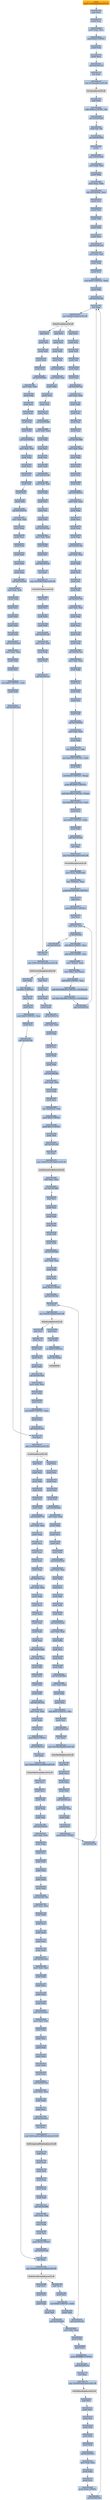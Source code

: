 digraph G {
node[shape=rectangle,style=filled,fillcolor=lightsteelblue,color=lightsteelblue]
bgcolor="transparent"
a0x01001610pushl_LocalSize_kernel32_dll[label="start\npushl LocalSize@kernel32.dll",color="lightgrey",fillcolor="orange"];
a0x01001616popl_eax[label="0x01001616\npopl %eax"];
a0x01001617pushl_eax[label="0x01001617\npushl %eax"];
a0x01001618movl_esp_ecx[label="0x01001618\nmovl %esp, %ecx"];
a0x0100161apushl_0x4UINT8[label="0x0100161a\npushl $0x4<UINT8>"];
a0x0100161cpushl_eax[label="0x0100161c\npushl %eax"];
a0x0100161dpushl_ecx[label="0x0100161d\npushl %ecx"];
a0x0100161ecall_0x01001cc3[label="0x0100161e\ncall 0x01001cc3"];
a0x01001cc3incl_eax[label="0x01001cc3\nincl %eax"];
a0x01001cc4jmp_lstrcpyn_kernel32_dll[label="0x01001cc4\njmp lstrcpyn@kernel32.dll"];
lstrcpyn_kernel32_dll[label="lstrcpyn@kernel32.dll",color="lightgrey",fillcolor="lightgrey"];
a0x01001623popl_eax[label="0x01001623\npopl %eax"];
a0x01001624subb_0x6aUINT8_al[label="0x01001624\nsubb $0x6a<UINT8>, %al"];
a0x01001626jne_0x01001b38[label="0x01001626\njne 0x01001b38"];
a0x0100162ctestb_al_al[label="0x0100162c\ntestb %al, %al"];
a0x0100162ejne_0x01001636[label="0x0100162e\njne 0x01001636"];
a0x01001630pusha_[label="0x01001630\npusha "];
a0x01001631jmp_0x01001b08[label="0x01001631\njmp 0x01001b08"];
a0x01001b08movl_edi_edi[label="0x01001b08\nmovl %edi, %edi"];
a0x01001b0apushl_ebp[label="0x01001b0a\npushl %ebp"];
a0x01001b0bmovl_esp_ebp[label="0x01001b0b\nmovl %esp, %ebp"];
a0x01001b0dleal_0x010030de_ecx[label="0x01001b0d\nleal 0x010030de, %ecx"];
a0x01001b13pushl_ecx[label="0x01001b13\npushl %ecx"];
a0x01001b14pushl_eax[label="0x01001b14\npushl %eax"];
a0x01001b15pushl_edi[label="0x01001b15\npushl %edi"];
a0x01001b16pushl_edx[label="0x01001b16\npushl %edx"];
a0x01001b17pushl_eax[label="0x01001b17\npushl %eax"];
a0x01001b18call_0x01001a18[label="0x01001b18\ncall 0x01001a18"];
a0x01001a18movl_edi_edi[label="0x01001a18\nmovl %edi, %edi"];
a0x01001a1apushl_ebp[label="0x01001a1a\npushl %ebp"];
a0x01001a1bpushl_ecx[label="0x01001a1b\npushl %ecx"];
a0x01001a1cmovl_0x0UINT32_ebx[label="0x01001a1c\nmovl $0x0<UINT32>, %ebx"];
a0x01001a21pushl_ebx[label="0x01001a21\npushl %ebx"];
a0x01001a22call_0x01001c92[label="0x01001a22\ncall 0x01001c92"];
a0x01001c92incl_eax[label="0x01001c92\nincl %eax"];
a0x01001c93jmp_GlobalFree_kernel32_dll[label="0x01001c93\njmp GlobalFree@kernel32.dll"];
GlobalFree_kernel32_dll[label="GlobalFree@kernel32.dll",color="lightgrey",fillcolor="lightgrey"];
a0x01001a27popl_ecx[label="0x01001a27\npopl %ecx"];
a0x01001a28pushl_ecx[label="0x01001a28\npushl %ecx"];
a0x01001a29pushl_edx[label="0x01001a29\npushl %edx"];
a0x01001a2apushl_ebx[label="0x01001a2a\npushl %ebx"];
a0x01001a2bcall_0x01001ac0[label="0x01001a2b\ncall 0x01001ac0"];
a0x01001ac0movl_edi_edi[label="0x01001ac0\nmovl %edi, %edi"];
a0x01001ac2pushl_ebp[label="0x01001ac2\npushl %ebp"];
a0x01001ac3pushl_ecx[label="0x01001ac3\npushl %ecx"];
a0x01001ac4pushl_edi[label="0x01001ac4\npushl %edi"];
a0x01001ac5pushl_eax[label="0x01001ac5\npushl %eax"];
a0x01001ac6call_0x010018f8[label="0x01001ac6\ncall 0x010018f8"];
a0x010018f8movl_edi_edi[label="0x010018f8\nmovl %edi, %edi"];
a0x010018fapushl_ebp[label="0x010018fa\npushl %ebp"];
a0x010018fbpushl_ecx[label="0x010018fb\npushl %ecx"];
a0x010018fcpushl_esi[label="0x010018fc\npushl %esi"];
a0x010018fdpushl_edx[label="0x010018fd\npushl %edx"];
a0x010018fecall_0x01001c08[label="0x010018fe\ncall 0x01001c08"];
a0x01001c08movl_edi_edi[label="0x01001c08\nmovl %edi, %edi"];
a0x01001c0apushl_ebp[label="0x01001c0a\npushl %ebp"];
a0x01001c0bpushl_ecx[label="0x01001c0b\npushl %ecx"];
a0x01001c0cpushl_esi[label="0x01001c0c\npushl %esi"];
a0x01001c0dpushl_ebx[label="0x01001c0d\npushl %ebx"];
a0x01001c0ecall_0x010016ac[label="0x01001c0e\ncall 0x010016ac"];
a0x010016acmovl_edi_edi[label="0x010016ac\nmovl %edi, %edi"];
a0x010016aepushl_ebp[label="0x010016ae\npushl %ebp"];
a0x010016afpushl_ecx[label="0x010016af\npushl %ecx"];
a0x010016b0call_0x01001ca0[label="0x010016b0\ncall 0x01001ca0"];
a0x01001ca0incl_eax[label="0x01001ca0\nincl %eax"];
a0x01001ca1jmp_GetOEMCP_kernel32_dll[label="0x01001ca1\njmp GetOEMCP@kernel32.dll"];
GetOEMCP_kernel32_dll[label="GetOEMCP@kernel32.dll",color="lightgrey",fillcolor="lightgrey"];
a0x010016b5popl_ecx[label="0x010016b5\npopl %ecx"];
a0x010016b6pushl_ecx[label="0x010016b6\npushl %ecx"];
a0x010016b7pushl_edx[label="0x010016b7\npushl %edx"];
a0x010016b8pushl_edi[label="0x010016b8\npushl %edi"];
a0x010016b9call_0x01001c28[label="0x010016b9\ncall 0x01001c28"];
a0x01001c28movl_edi_edi[label="0x01001c28\nmovl %edi, %edi"];
a0x01001c2apushl_ebp[label="0x01001c2a\npushl %ebp"];
a0x01001c2bpushl_ecx[label="0x01001c2b\npushl %ecx"];
a0x01001c2ccall_0x01001cca[label="0x01001c2c\ncall 0x01001cca"];
a0x01001ccaincl_eax[label="0x01001cca\nincl %eax"];
a0x01001ccbjmp_GetProcessHeap_kernel32_dll[label="0x01001ccb\njmp GetProcessHeap@kernel32.dll"];
GetProcessHeap_kernel32_dll[label="GetProcessHeap@kernel32.dll",color="lightgrey",fillcolor="lightgrey"];
a0x01001c31popl_ecx[label="0x01001c31\npopl %ecx"];
a0x01001c32pushl_ecx[label="0x01001c32\npushl %ecx"];
a0x01001c33pushl_ebx[label="0x01001c33\npushl %ebx"];
a0x01001c34pushl_edx[label="0x01001c34\npushl %edx"];
a0x01001c35call_0x01001a74[label="0x01001c35\ncall 0x01001a74"];
a0x01001a74movl_edi_edi[label="0x01001a74\nmovl %edi, %edi"];
a0x01001a76pushl_ebp[label="0x01001a76\npushl %ebp"];
a0x01001a77pushl_ecx[label="0x01001a77\npushl %ecx"];
a0x01001a78pushl_edx[label="0x01001a78\npushl %edx"];
a0x01001a79pushl_edx[label="0x01001a79\npushl %edx"];
a0x01001a7acall_0x01001b84[label="0x01001a7a\ncall 0x01001b84"];
a0x01001b84movl_edi_edi[label="0x01001b84\nmovl %edi, %edi"];
a0x01001b86pushl_ebp[label="0x01001b86\npushl %ebp"];
a0x01001b87pushl_ecx[label="0x01001b87\npushl %ecx"];
a0x01001b88leal__222ecx__edi[label="0x01001b88\nleal -222(%ecx), %edi"];
a0x01001b8epushl_0x0UINT8[label="0x01001b8e\npushl $0x0<UINT8>"];
a0x01001b90pushl_0x0UINT8[label="0x01001b90\npushl $0x0<UINT8>"];
a0x01001b92pushl_edi[label="0x01001b92\npushl %edi"];
a0x01001b93call_0x01001c6f[label="0x01001b93\ncall 0x01001c6f"];
a0x01001c6fincl_eax[label="0x01001c6f\nincl %eax"];
a0x01001c70jmp_LoadLibraryExA_kernel32_dll[label="0x01001c70\njmp LoadLibraryExA@kernel32.dll"];
LoadLibraryExA_kernel32_dll[label="LoadLibraryExA@kernel32.dll",color="lightgrey",fillcolor="lightgrey"];
a0x01001b98testl_eax_eax[label="0x01001b98\ntestl %eax, %eax"];
a0x01001b9ajne_0x01001b88[label="0x01001b9a\njne 0x01001b88"];
a0x01001b9cpopl_ecx[label="0x01001b9c\npopl %ecx"];
a0x01001b9dpushl_ecx[label="0x01001b9d\npushl %ecx"];
a0x01001b9epushl_edx[label="0x01001b9e\npushl %edx"];
a0x01001b9fpushl_eax[label="0x01001b9f\npushl %eax"];
a0x01001ba0pushl_edi[label="0x01001ba0\npushl %edi"];
a0x01001ba1pushl_ebx[label="0x01001ba1\npushl %ebx"];
a0x01001ba2call_0x010016f4[label="0x01001ba2\ncall 0x010016f4"];
a0x010016f4movl_edi_edi[label="0x010016f4\nmovl %edi, %edi"];
a0x010016f6pushl_ebp[label="0x010016f6\npushl %ebp"];
a0x010016f7pushl_ecx[label="0x010016f7\npushl %ecx"];
a0x010016f8pushl_0x0UINT8[label="0x010016f8\npushl $0x0<UINT8>"];
a0x010016facall_0x01001cb5[label="0x010016fa\ncall 0x01001cb5"];
a0x01001cb5incl_eax[label="0x01001cb5\nincl %eax"];
a0x01001cb6jmp_GlobalLock_kernel32_dll[label="0x01001cb6\njmp GlobalLock@kernel32.dll"];
GlobalLock_kernel32_dll[label="GlobalLock@kernel32.dll",color="lightgrey",fillcolor="lightgrey"];
a0x010016ffpopl_ecx[label="0x010016ff\npopl %ecx"];
a0x01001700pushl_ecx[label="0x01001700\npushl %ecx"];
a0x01001701pushl_ebx[label="0x01001701\npushl %ebx"];
a0x01001702pushl_esi[label="0x01001702\npushl %esi"];
a0x01001703pushl_ebx[label="0x01001703\npushl %ebx"];
a0x01001704call_0x01001828[label="0x01001704\ncall 0x01001828"];
a0x01001828movl_edi_edi[label="0x01001828\nmovl %edi, %edi"];
a0x0100182apushl_ebp[label="0x0100182a\npushl %ebp"];
a0x0100182bpushl_ecx[label="0x0100182b\npushl %ecx"];
a0x0100182cmovl_0x0UINT32_eax[label="0x0100182c\nmovl $0x0<UINT32>, %eax"];
a0x01001831pushl_eax[label="0x01001831\npushl %eax"];
a0x01001832call_0x01001ce6[label="0x01001832\ncall 0x01001ce6"];
a0x01001ce6incl_eax[label="0x01001ce6\nincl %eax"];
a0x01001ce7jmp_LocalSize_kernel32_dll[label="0x01001ce7\njmp LocalSize@kernel32.dll"];
LocalSize_kernel32_dll[label="LocalSize@kernel32.dll",color="lightgrey",fillcolor="lightgrey"];
a0x01001837popl_ecx[label="0x01001837\npopl %ecx"];
a0x01001838pushl_ecx[label="0x01001838\npushl %ecx"];
a0x01001839pushl_eax[label="0x01001839\npushl %eax"];
a0x0100183apushl_edx[label="0x0100183a\npushl %edx"];
a0x0100183bpushl_edi[label="0x0100183b\npushl %edi"];
a0x0100183ccall_0x010016d0[label="0x0100183c\ncall 0x010016d0"];
a0x010016d0movl_edi_edi[label="0x010016d0\nmovl %edi, %edi"];
a0x010016d2pushl_ebp[label="0x010016d2\npushl %ebp"];
a0x010016d3pushl_ecx[label="0x010016d3\npushl %ecx"];
a0x010016d4pushl_esi[label="0x010016d4\npushl %esi"];
a0x010016d5pushl_ebx[label="0x010016d5\npushl %ebx"];
a0x010016d6call_0x010019c4[label="0x010016d6\ncall 0x010019c4"];
a0x010019c4movl_edi_edi[label="0x010019c4\nmovl %edi, %edi"];
a0x010019c6pushl_ebp[label="0x010019c6\npushl %ebp"];
a0x010019c7pushl_ecx[label="0x010019c7\npushl %ecx"];
a0x010019c8pushl_edi[label="0x010019c8\npushl %edi"];
a0x010019c9pushl_edx[label="0x010019c9\npushl %edx"];
a0x010019capushl_ebx[label="0x010019ca\npushl %ebx"];
a0x010019cbcall_0x01001a44[label="0x010019cb\ncall 0x01001a44"];
a0x01001a44movl_edi_edi[label="0x01001a44\nmovl %edi, %edi"];
a0x01001a46pushl_ebp[label="0x01001a46\npushl %ebp"];
a0x01001a47pushl_ecx[label="0x01001a47\npushl %ecx"];
a0x01001a48pushl_eax[label="0x01001a48\npushl %eax"];
a0x01001a49pushl_ebx[label="0x01001a49\npushl %ebx"];
a0x01001a4acall_0x01001b60[label="0x01001a4a\ncall 0x01001b60"];
a0x01001b60movl_edi_edi[label="0x01001b60\nmovl %edi, %edi"];
a0x01001b62pushl_ebp[label="0x01001b62\npushl %ebp"];
a0x01001b63pushl_ecx[label="0x01001b63\npushl %ecx"];
a0x01001b64movl_0x0UINT32_esi[label="0x01001b64\nmovl $0x0<UINT32>, %esi"];
a0x01001b69pushl_esi[label="0x01001b69\npushl %esi"];
a0x01001b6acall_0x01001ced[label="0x01001b6a\ncall 0x01001ced"];
a0x01001cedincl_eax[label="0x01001ced\nincl %eax"];
a0x01001ceejmp_CloseHandle_kernel32_dll[label="0x01001cee\njmp CloseHandle@kernel32.dll"];
CloseHandle_kernel32_dll[label="CloseHandle@kernel32.dll",color="lightgrey",fillcolor="lightgrey"];
a0x01001b6fpopl_ecx[label="0x01001b6f\npopl %ecx"];
a0x01001b70pushl_ecx[label="0x01001b70\npushl %ecx"];
a0x01001b71pushl_ebx[label="0x01001b71\npushl %ebx"];
a0x01001b72pushl_edi[label="0x01001b72\npushl %edi"];
a0x01001b73call_0x01001ae0[label="0x01001b73\ncall 0x01001ae0"];
a0x01001ae0movl_edi_edi[label="0x01001ae0\nmovl %edi, %edi"];
a0x01001ae2pushl_ebp[label="0x01001ae2\npushl %ebp"];
a0x01001ae3pushl_ecx[label="0x01001ae3\npushl %ecx"];
a0x01001ae4pushl_0x0UINT8[label="0x01001ae4\npushl $0x0<UINT8>"];
a0x01001ae6call_0x01001c92[label="0x01001ae6\ncall 0x01001c92"];
a0x01001aebpopl_ecx[label="0x01001aeb\npopl %ecx"];
a0x01001aecpushl_ecx[label="0x01001aec\npushl %ecx"];
a0x01001aedpushl_edi[label="0x01001aed\npushl %edi"];
a0x01001aeepushl_eax[label="0x01001aee\npushl %eax"];
a0x01001aefpushl_eax[label="0x01001aef\npushl %eax"];
a0x01001af0call_0x0100199c[label="0x01001af0\ncall 0x0100199c"];
a0x0100199cmovl_edi_edi[label="0x0100199c\nmovl %edi, %edi"];
a0x0100199epushl_ebp[label="0x0100199e\npushl %ebp"];
a0x0100199fpushl_ecx[label="0x0100199f\npushl %ecx"];
a0x010019a0pushl_eax[label="0x010019a0\npushl %eax"];
a0x010019a1pushl_edi[label="0x010019a1\npushl %edi"];
a0x010019a2pushl_ebx[label="0x010019a2\npushl %ebx"];
a0x010019a3call_0x01001940[label="0x010019a3\ncall 0x01001940"];
a0x01001940movl_edi_edi[label="0x01001940\nmovl %edi, %edi"];
a0x01001942pushl_ebp[label="0x01001942\npushl %ebp"];
a0x01001943pushl_ecx[label="0x01001943\npushl %ecx"];
a0x01001944pushl_esi[label="0x01001944\npushl %esi"];
a0x01001945pushl_edi[label="0x01001945\npushl %edi"];
a0x01001946pushl_eax[label="0x01001946\npushl %eax"];
a0x01001947pushl_ebx[label="0x01001947\npushl %ebx"];
a0x01001948call_0x01001978[label="0x01001948\ncall 0x01001978"];
a0x01001978movl_edi_edi[label="0x01001978\nmovl %edi, %edi"];
a0x0100197apushl_ebp[label="0x0100197a\npushl %ebp"];
a0x0100197bpushl_ecx[label="0x0100197b\npushl %ecx"];
a0x0100197cpushl_edi[label="0x0100197c\npushl %edi"];
a0x0100197dpushl_edi[label="0x0100197d\npushl %edi"];
a0x0100197epushl_edi[label="0x0100197e\npushl %edi"];
a0x0100197fpushl_ebx[label="0x0100197f\npushl %ebx"];
a0x01001980call_0x01001850[label="0x01001980\ncall 0x01001850"];
a0x01001850movl_edi_edi[label="0x01001850\nmovl %edi, %edi"];
a0x01001852pushl_ebp[label="0x01001852\npushl %ebp"];
a0x01001853pushl_ecx[label="0x01001853\npushl %ecx"];
a0x01001854pushl_ebx[label="0x01001854\npushl %ebx"];
a0x01001855pushl_ebx[label="0x01001855\npushl %ebx"];
a0x01001856pushl_edi[label="0x01001856\npushl %edi"];
a0x01001857call_0x01001be0[label="0x01001857\ncall 0x01001be0"];
a0x01001be0movl_edi_edi[label="0x01001be0\nmovl %edi, %edi"];
a0x01001be2pushl_ebp[label="0x01001be2\npushl %ebp"];
a0x01001be3pushl_ecx[label="0x01001be3\npushl %ecx"];
a0x01001be4movl_0x0UINT32_edi[label="0x01001be4\nmovl $0x0<UINT32>, %edi"];
a0x01001be9pushl_edi[label="0x01001be9\npushl %edi"];
a0x01001beacall_0x01001ce6[label="0x01001bea\ncall 0x01001ce6"];
a0x01001befpopl_ecx[label="0x01001bef\npopl %ecx"];
a0x01001bf0pushl_ecx[label="0x01001bf0\npushl %ecx"];
a0x01001bf1pushl_ebx[label="0x01001bf1\npushl %ebx"];
a0x01001bf2pushl_edi[label="0x01001bf2\npushl %edi"];
a0x01001bf3pushl_esi[label="0x01001bf3\npushl %esi"];
a0x01001bf4pushl_eax[label="0x01001bf4\npushl %eax"];
a0x01001bf5call_0x01001770[label="0x01001bf5\ncall 0x01001770"];
a0x01001770movl_edi_edi[label="0x01001770\nmovl %edi, %edi"];
a0x01001772pushl_ebp[label="0x01001772\npushl %ebp"];
a0x01001773pushl_ecx[label="0x01001773\npushl %ecx"];
a0x01001774pushl_eax[label="0x01001774\npushl %eax"];
a0x01001775pushl_edx[label="0x01001775\npushl %edx"];
a0x01001776pushl_ebx[label="0x01001776\npushl %ebx"];
a0x01001777call_0x01001718[label="0x01001777\ncall 0x01001718"];
a0x01001718movl_edi_edi[label="0x01001718\nmovl %edi, %edi"];
a0x0100171apushl_ebp[label="0x0100171a\npushl %ebp"];
a0x0100171bpushl_ecx[label="0x0100171b\npushl %ecx"];
a0x0100171cpushl_ebx[label="0x0100171c\npushl %ebx"];
a0x0100171dpushl_eax[label="0x0100171d\npushl %eax"];
a0x0100171epushl_edx[label="0x0100171e\npushl %edx"];
a0x0100171fpushl_eax[label="0x0100171f\npushl %eax"];
a0x01001720call_0x01001808[label="0x01001720\ncall 0x01001808"];
a0x01001808movl_edi_edi[label="0x01001808\nmovl %edi, %edi"];
a0x0100180apushl_ebp[label="0x0100180a\npushl %ebp"];
a0x0100180bpushl_ecx[label="0x0100180b\npushl %ecx"];
a0x0100180cpushl_eax[label="0x0100180c\npushl %eax"];
a0x0100180dpushl_ebx[label="0x0100180d\npushl %ebx"];
a0x0100180ecall_0x010015c0[label="0x0100180e\ncall 0x010015c0"];
a0x010015c0movl_edi_edi[label="0x010015c0\nmovl %edi, %edi"];
a0x010015c2pushl_ebp[label="0x010015c2\npushl %ebp"];
a0x010015c3pushl_ecx[label="0x010015c3\npushl %ecx"];
a0x010015c4pushl_0x0UINT8[label="0x010015c4\npushl $0x0<UINT8>"];
a0x010015c6call_0x01001ca7[label="0x010015c6\ncall 0x01001ca7"];
a0x01001ca7incl_eax[label="0x01001ca7\nincl %eax"];
a0x01001ca8jmp_GlobalAddAtomA_kernel32_dll[label="0x01001ca8\njmp GlobalAddAtomA@kernel32.dll"];
GlobalAddAtomA_kernel32_dll[label="GlobalAddAtomA@kernel32.dll",color="lightgrey",fillcolor="lightgrey"];
a0x010015cbpopl_ecx[label="0x010015cb\npopl %ecx"];
a0x010015ccpushl_ecx[label="0x010015cc\npushl %ecx"];
a0x010015cdpushl_edx[label="0x010015cd\npushl %edx"];
a0x010015cepushl_ebx[label="0x010015ce\npushl %ebx"];
a0x010015cfpushl_edi[label="0x010015cf\npushl %edi"];
a0x010015d0call_0x01001b3c[label="0x010015d0\ncall 0x01001b3c"];
a0x01001b3cmovl_edi_edi[label="0x01001b3c\nmovl %edi, %edi"];
a0x01001b3epushl_ebp[label="0x01001b3e\npushl %ebp"];
a0x01001b3fpushl_ecx[label="0x01001b3f\npushl %ecx"];
a0x01001b40pushl_edx[label="0x01001b40\npushl %edx"];
a0x01001b41pushl_eax[label="0x01001b41\npushl %eax"];
a0x01001b42pushl_edx[label="0x01001b42\npushl %edx"];
a0x01001b43pushl_edi[label="0x01001b43\npushl %edi"];
a0x01001b44call_0x01001740[label="0x01001b44\ncall 0x01001740"];
a0x01001740movl_edi_edi[label="0x01001740\nmovl %edi, %edi"];
a0x01001742pushl_ebp[label="0x01001742\npushl %ebp"];
a0x01001743pushl_ecx[label="0x01001743\npushl %ecx"];
a0x01001744pushl_edx[label="0x01001744\npushl %edx"];
a0x01001745pushl_eax[label="0x01001745\npushl %eax"];
a0x01001746pushl_edx[label="0x01001746\npushl %edx"];
a0x01001747call_0x01001a94[label="0x01001747\ncall 0x01001a94"];
a0x01001a94movl_edi_edi[label="0x01001a94\nmovl %edi, %edi"];
a0x01001a96pushl_ebp[label="0x01001a96\npushl %ebp"];
a0x01001a97pushl_ecx[label="0x01001a97\npushl %ecx"];
a0x01001a98pushl_eax[label="0x01001a98\npushl %eax"];
a0x01001a99pushl_edx[label="0x01001a99\npushl %edx"];
a0x01001a9acall_0x010018c4[label="0x01001a9a\ncall 0x010018c4"];
a0x010018c4movl_edi_edi[label="0x010018c4\nmovl %edi, %edi"];
a0x010018c6pushl_ebp[label="0x010018c6\npushl %ebp"];
a0x010018c7pushl_ecx[label="0x010018c7\npushl %ecx"];
a0x010018c8pushl_edi[label="0x010018c8\npushl %edi"];
a0x010018c9pushl_edx[label="0x010018c9\npushl %edx"];
a0x010018capushl_ebx[label="0x010018ca\npushl %ebx"];
a0x010018cbpushl_eax[label="0x010018cb\npushl %eax"];
a0x010018cccall_0x010017b4[label="0x010018cc\ncall 0x010017b4"];
a0x010017b4movl_edi_edi[label="0x010017b4\nmovl %edi, %edi"];
a0x010017b6pushl_ebp[label="0x010017b6\npushl %ebp"];
a0x010017b7pushl_ecx[label="0x010017b7\npushl %ecx"];
a0x010017b8call_0x01001d1e[label="0x010017b8\ncall 0x01001d1e"];
a0x01001d1eincl_eax[label="0x01001d1e\nincl %eax"];
a0x01001d1fjmp_GetForegroundWindow_user32_dll[label="0x01001d1f\njmp GetForegroundWindow@user32.dll"];
GetForegroundWindow_user32_dll[label="GetForegroundWindow@user32.dll",color="lightgrey",fillcolor="lightgrey"];
a0x010017bdpopl_ecx[label="0x010017bd\npopl %ecx"];
a0x010017bepushl_ecx[label="0x010017be\npushl %ecx"];
a0x010017bfpushl_edx[label="0x010017bf\npushl %edx"];
a0x010017c0pushl_eax[label="0x010017c0\npushl %eax"];
a0x010017c1pushl_edx[label="0x010017c1\npushl %edx"];
a0x010017c2pushl_edi[label="0x010017c2\npushl %edi"];
a0x010017c3call_0x010019f0[label="0x010017c3\ncall 0x010019f0"];
a0x010019f0movl_edi_edi[label="0x010019f0\nmovl %edi, %edi"];
a0x010019f2pushl_ebp[label="0x010019f2\npushl %ebp"];
a0x010019f3pushl_ecx[label="0x010019f3\npushl %ecx"];
a0x010019f4pushl_0x0UINT8[label="0x010019f4\npushl $0x0<UINT8>"];
a0x010019f6call_0x01001c99[label="0x010019f6\ncall 0x01001c99"];
a0x01001c99incl_eax[label="0x01001c99\nincl %eax"];
a0x01001c9ajmp_GlobalFindAtomA_kernel32_dll[label="0x01001c9a\njmp GlobalFindAtomA@kernel32.dll"];
GlobalFindAtomA_kernel32_dll[label="GlobalFindAtomA@kernel32.dll",color="lightgrey",fillcolor="lightgrey"];
a0x010019fbpopl_ecx[label="0x010019fb\npopl %ecx"];
a0x010019fcpushl_ecx[label="0x010019fc\npushl %ecx"];
a0x010019fdpushl_ebx[label="0x010019fd\npushl %ebx"];
a0x010019fepushl_edi[label="0x010019fe\npushl %edi"];
a0x010019ffcall_0x01001bb8[label="0x010019ff\ncall 0x01001bb8"];
a0x01001bb8movl_edi_edi[label="0x01001bb8\nmovl %edi, %edi"];
a0x01001bbapushl_ebp[label="0x01001bba\npushl %ebp"];
a0x01001bbbpushl_ecx[label="0x01001bbb\npushl %ecx"];
a0x01001bbcpushl_0xfffffff5UINT8[label="0x01001bbc\npushl $0xfffffff5<UINT8>"];
a0x01001bbecall_0x01001c7d[label="0x01001bbe\ncall 0x01001c7d"];
a0x01001c7dincl_eax[label="0x01001c7d\nincl %eax"];
a0x01001c7ejmp_GetStdHandle_kernel32_dll[label="0x01001c7e\njmp GetStdHandle@kernel32.dll"];
GetStdHandle_kernel32_dll[label="GetStdHandle@kernel32.dll",color="lightgrey",fillcolor="lightgrey"];
a0x01001bc3popl_ecx[label="0x01001bc3\npopl %ecx"];
a0x01001bc4pushl_ecx[label="0x01001bc4\npushl %ecx"];
a0x01001bc5pushl_esi[label="0x01001bc5\npushl %esi"];
a0x01001bc6pushl_edi[label="0x01001bc6\npushl %edi"];
a0x01001bc7pushl_edx[label="0x01001bc7\npushl %edx"];
a0x01001bc8pushl_edx[label="0x01001bc8\npushl %edx"];
a0x01001bc9call_0x0100191c[label="0x01001bc9\ncall 0x0100191c"];
a0x0100191cmovl_edi_edi[label="0x0100191c\nmovl %edi, %edi"];
a0x0100191epushl_ebp[label="0x0100191e\npushl %ebp"];
a0x0100191fpushl_ecx[label="0x0100191f\npushl %ecx"];
a0x01001920pushl_0x0UINT8[label="0x01001920\npushl $0x0<UINT8>"];
a0x01001922call_0x01001c92[label="0x01001922\ncall 0x01001c92"];
a0x01001927popl_ecx[label="0x01001927\npopl %ecx"];
a0x01001928pushl_ecx[label="0x01001928\npushl %ecx"];
a0x01001929pushl_edi[label="0x01001929\npushl %edi"];
a0x0100192apushl_esi[label="0x0100192a\npushl %esi"];
a0x0100192bpushl_ebx[label="0x0100192b\npushl %ebx"];
a0x0100192cpushl_eax[label="0x0100192c\npushl %eax"];
a0x0100192dcall_0x010017e4[label="0x0100192d\ncall 0x010017e4"];
a0x010017e4movl_edi_edi[label="0x010017e4\nmovl %edi, %edi"];
a0x010017e6pushl_ebp[label="0x010017e6\npushl %ebp"];
a0x010017e7pushl_ecx[label="0x010017e7\npushl %ecx"];
a0x010017e8pushl_eax[label="0x010017e8\npushl %eax"];
a0x010017e9pushl_eax[label="0x010017e9\npushl %eax"];
a0x010017eacall_0x01001898[label="0x010017ea\ncall 0x01001898"];
a0x01001898movl_edi_edi[label="0x01001898\nmovl %edi, %edi"];
a0x0100189apushl_ebp[label="0x0100189a\npushl %ebp"];
a0x0100189bpushl_ecx[label="0x0100189b\npushl %ecx"];
a0x0100189cpushl_eax[label="0x0100189c\npushl %eax"];
a0x0100189dpushl_eax[label="0x0100189d\npushl %eax"];
a0x0100189ecall_0x01001874[label="0x0100189e\ncall 0x01001874"];
a0x01001874movl_edi_edi[label="0x01001874\nmovl %edi, %edi"];
a0x01001876pushl_ebp[label="0x01001876\npushl %ebp"];
a0x01001877pushl_ecx[label="0x01001877\npushl %ecx"];
a0x01001878pushl_eax[label="0x01001878\npushl %eax"];
a0x01001879pushl_eax[label="0x01001879\npushl %eax"];
a0x0100187acall_0x01001c48[label="0x0100187a\ncall 0x01001c48"];
a0x01001c48movl_edi_edi[label="0x01001c48\nmovl %edi, %edi"];
a0x01001c4apushl_ebp[label="0x01001c4a\npushl %ebp"];
a0x01001c4bpushl_ecx[label="0x01001c4b\npushl %ecx"];
a0x01001c4cpushl_esi[label="0x01001c4c\npushl %esi"];
a0x01001c4dpushl_ebx[label="0x01001c4d\npushl %ebx"];
a0x01001c4ecall_0x01001790[label="0x01001c4e\ncall 0x01001790"];
a0x01001790movl_edi_edi[label="0x01001790\nmovl %edi, %edi"];
a0x01001792pushl_ebp[label="0x01001792\npushl %ebp"];
a0x01001793pushl_ecx[label="0x01001793\npushl %ecx"];
a0x01001794pushl_edx[label="0x01001794\npushl %edx"];
a0x01001795pushl_edx[label="0x01001795\npushl %edx"];
a0x01001796call_0x010015e4[label="0x01001796\ncall 0x010015e4"];
a0x010015e4movl_edi_edi[label="0x010015e4\nmovl %edi, %edi"];
a0x010015e6pushl_ebp[label="0x010015e6\npushl %ebp"];
a0x010015e7pushl_ecx[label="0x010015e7\npushl %ecx"];
a0x010015e8pushl_ebx[label="0x010015e8\npushl %ebx"];
a0x010015e9pushl_esi[label="0x010015e9\npushl %esi"];
a0x010015eapushl_edi[label="0x010015ea\npushl %edi"];
a0x010015ebcall_0x01001638[label="0x010015eb\ncall 0x01001638"];
a0x01001638movl_edi_edi[label="0x01001638\nmovl %edi, %edi"];
a0x0100163apushl_ebp[label="0x0100163a\npushl %ebp"];
a0x0100163bleal_0x50ecx__edi[label="0x0100163b\nleal 0x50(%ecx), %edi"];
a0x0100163emovl_0x109UINT32_ebx[label="0x0100163e\nmovl $0x109<UINT32>, %ebx"];
a0x01001643pushl_ebx[label="0x01001643\npushl %ebx"];
a0x01001644subl_0xc9UINT32_esp_[label="0x01001644\nsubl $0xc9<UINT32>, (%esp)"];
a0x0100164bpushl_0x2000UINT32[label="0x0100164b\npushl $0x2000<UINT32>"];
a0x01001650subl_0x1000UINT32_esp_[label="0x01001650\nsubl $0x1000<UINT32>, (%esp)"];
a0x01001657movl_0x580UINT32_ecx[label="0x01001657\nmovl $0x580<UINT32>, %ecx"];
a0x0100165cpushl_ecx[label="0x0100165c\npushl %ecx"];
a0x0100165dmovl_0x0UINT32_ebx[label="0x0100165d\nmovl $0x0<UINT32>, %ebx"];
a0x01001662pushl_ebx[label="0x01001662\npushl %ebx"];
a0x01001663call_0x01001cdf[label="0x01001663\ncall 0x01001cdf"];
a0x01001cdfincl_eax[label="0x01001cdf\nincl %eax"];
a0x01001ce0jmp_VirtualAlloc_kernel32_dll[label="0x01001ce0\njmp VirtualAlloc@kernel32.dll"];
VirtualAlloc_kernel32_dll[label="VirtualAlloc@kernel32.dll",color="lightgrey",fillcolor="lightgrey"];
a0x01001668movl_eax_0x94edi_[label="0x01001668\nmovl %eax, 0x94(%edi)"];
a0x0100166eleal__33eax__eax[label="0x0100166e\nleal -33(%eax), %eax"];
a0x01001671pushl_0x1001026UINT32[label="0x01001671\npushl $0x1001026<UINT32>"];
a0x01001676popl_esi[label="0x01001676\npopl %esi"];
a0x01001677pushl_0x580UINT32[label="0x01001677\npushl $0x580<UINT32>"];
a0x0100167cpopl_ecx[label="0x0100167c\npopl %ecx"];
a0x0100167dtestl_ecx_ecx[label="0x0100167d\ntestl %ecx, %ecx"];
a0x0100167fje_0x010016a0[label="0x0100167f\nje 0x010016a0"];
a0x01001681subl_0x4UINT8_ecx[label="0x01001681\nsubl $0x4<UINT8>, %ecx"];
a0x01001684addl_0x4UINT8_esi[label="0x01001684\naddl $0x4<UINT8>, %esi"];
a0x01001687movl__4esi__ebx[label="0x01001687\nmovl -4(%esi), %ebx"];
a0x0100168amovl_ebx_0x21eax_[label="0x0100168a\nmovl %ebx, 0x21(%eax)"];
a0x0100168daddl_0x4UINT8_eax[label="0x0100168d\naddl $0x4<UINT8>, %eax"];
a0x01001690addl_0xd41f8e46UINT32_0x1deax_[label="0x01001690\naddl $0xd41f8e46<UINT32>, 0x1d(%eax)"];
a0x01001697xorl_0xa76ec899UINT32_0x1deax_[label="0x01001697\nxorl $0xa76ec899<UINT32>, 0x1d(%eax)"];
a0x0100169ejmp_0x0100167d[label="0x0100169e\njmp 0x0100167d"];
a0x010016a0call_0x01001cca[label="0x010016a0\ncall 0x01001cca"];
a0x010016a5popl_ebp[label="0x010016a5\npopl %ebp"];
a0x010016a6ret_0xcUINT16[label="0x010016a6\nret $0xc<UINT16>"];
a0x010015f0popl_ecx[label="0x010015f0\npopl %ecx"];
a0x010015f1pushl_ecx[label="0x010015f1\npushl %ecx"];
a0x010015f2movl_0x0UINT32_esi[label="0x010015f2\nmovl $0x0<UINT32>, %esi"];
a0x010015f7pushl_esi[label="0x010015f7\npushl %esi"];
a0x010015f8call_0x01001c99[label="0x010015f8\ncall 0x01001c99"];
a0x010015fdpopl_ecx[label="0x010015fd\npopl %ecx"];
a0x010015fepushl_ecx[label="0x010015fe\npushl %ecx"];
a0x010015ffmovl_0x0UINT32_edx[label="0x010015ff\nmovl $0x0<UINT32>, %edx"];
a0x01001604pushl_edx[label="0x01001604\npushl %edx"];
a0x01001605call_0x01001cb5[label="0x01001605\ncall 0x01001cb5"];
a0x0100160apopl_ecx[label="0x0100160a\npopl %ecx"];
a0x0100160bpopl_ebp[label="0x0100160b\npopl %ebp"];
a0x0100160cret_0x8UINT16[label="0x0100160c\nret $0x8<UINT16>"];
a0x0012ffa0lock_call_edx_[label="0x0012ffa0\nlock call (%edx)"];
a0x00000000[label="0x00000000",color="lightgrey",fillcolor="lightgrey"];
a0x01001610pushl_LocalSize_kernel32_dll -> a0x01001616popl_eax [color="#000000"];
a0x01001616popl_eax -> a0x01001617pushl_eax [color="#000000"];
a0x01001617pushl_eax -> a0x01001618movl_esp_ecx [color="#000000"];
a0x01001618movl_esp_ecx -> a0x0100161apushl_0x4UINT8 [color="#000000"];
a0x0100161apushl_0x4UINT8 -> a0x0100161cpushl_eax [color="#000000"];
a0x0100161cpushl_eax -> a0x0100161dpushl_ecx [color="#000000"];
a0x0100161dpushl_ecx -> a0x0100161ecall_0x01001cc3 [color="#000000"];
a0x0100161ecall_0x01001cc3 -> a0x01001cc3incl_eax [color="#000000"];
a0x01001cc3incl_eax -> a0x01001cc4jmp_lstrcpyn_kernel32_dll [color="#000000"];
a0x01001cc4jmp_lstrcpyn_kernel32_dll -> lstrcpyn_kernel32_dll [color="#000000"];
lstrcpyn_kernel32_dll -> a0x01001623popl_eax [color="#000000"];
a0x01001623popl_eax -> a0x01001624subb_0x6aUINT8_al [color="#000000"];
a0x01001624subb_0x6aUINT8_al -> a0x01001626jne_0x01001b38 [color="#000000"];
a0x01001626jne_0x01001b38 -> a0x0100162ctestb_al_al [color="#000000",label="F"];
a0x0100162ctestb_al_al -> a0x0100162ejne_0x01001636 [color="#000000"];
a0x0100162ejne_0x01001636 -> a0x01001630pusha_ [color="#000000",label="F"];
a0x01001630pusha_ -> a0x01001631jmp_0x01001b08 [color="#000000"];
a0x01001631jmp_0x01001b08 -> a0x01001b08movl_edi_edi [color="#000000"];
a0x01001b08movl_edi_edi -> a0x01001b0apushl_ebp [color="#000000"];
a0x01001b0apushl_ebp -> a0x01001b0bmovl_esp_ebp [color="#000000"];
a0x01001b0bmovl_esp_ebp -> a0x01001b0dleal_0x010030de_ecx [color="#000000"];
a0x01001b0dleal_0x010030de_ecx -> a0x01001b13pushl_ecx [color="#000000"];
a0x01001b13pushl_ecx -> a0x01001b14pushl_eax [color="#000000"];
a0x01001b14pushl_eax -> a0x01001b15pushl_edi [color="#000000"];
a0x01001b15pushl_edi -> a0x01001b16pushl_edx [color="#000000"];
a0x01001b16pushl_edx -> a0x01001b17pushl_eax [color="#000000"];
a0x01001b17pushl_eax -> a0x01001b18call_0x01001a18 [color="#000000"];
a0x01001b18call_0x01001a18 -> a0x01001a18movl_edi_edi [color="#000000"];
a0x01001a18movl_edi_edi -> a0x01001a1apushl_ebp [color="#000000"];
a0x01001a1apushl_ebp -> a0x01001a1bpushl_ecx [color="#000000"];
a0x01001a1bpushl_ecx -> a0x01001a1cmovl_0x0UINT32_ebx [color="#000000"];
a0x01001a1cmovl_0x0UINT32_ebx -> a0x01001a21pushl_ebx [color="#000000"];
a0x01001a21pushl_ebx -> a0x01001a22call_0x01001c92 [color="#000000"];
a0x01001a22call_0x01001c92 -> a0x01001c92incl_eax [color="#000000"];
a0x01001c92incl_eax -> a0x01001c93jmp_GlobalFree_kernel32_dll [color="#000000"];
a0x01001c93jmp_GlobalFree_kernel32_dll -> GlobalFree_kernel32_dll [color="#000000"];
GlobalFree_kernel32_dll -> a0x01001a27popl_ecx [color="#000000"];
a0x01001a27popl_ecx -> a0x01001a28pushl_ecx [color="#000000"];
a0x01001a28pushl_ecx -> a0x01001a29pushl_edx [color="#000000"];
a0x01001a29pushl_edx -> a0x01001a2apushl_ebx [color="#000000"];
a0x01001a2apushl_ebx -> a0x01001a2bcall_0x01001ac0 [color="#000000"];
a0x01001a2bcall_0x01001ac0 -> a0x01001ac0movl_edi_edi [color="#000000"];
a0x01001ac0movl_edi_edi -> a0x01001ac2pushl_ebp [color="#000000"];
a0x01001ac2pushl_ebp -> a0x01001ac3pushl_ecx [color="#000000"];
a0x01001ac3pushl_ecx -> a0x01001ac4pushl_edi [color="#000000"];
a0x01001ac4pushl_edi -> a0x01001ac5pushl_eax [color="#000000"];
a0x01001ac5pushl_eax -> a0x01001ac6call_0x010018f8 [color="#000000"];
a0x01001ac6call_0x010018f8 -> a0x010018f8movl_edi_edi [color="#000000"];
a0x010018f8movl_edi_edi -> a0x010018fapushl_ebp [color="#000000"];
a0x010018fapushl_ebp -> a0x010018fbpushl_ecx [color="#000000"];
a0x010018fbpushl_ecx -> a0x010018fcpushl_esi [color="#000000"];
a0x010018fcpushl_esi -> a0x010018fdpushl_edx [color="#000000"];
a0x010018fdpushl_edx -> a0x010018fecall_0x01001c08 [color="#000000"];
a0x010018fecall_0x01001c08 -> a0x01001c08movl_edi_edi [color="#000000"];
a0x01001c08movl_edi_edi -> a0x01001c0apushl_ebp [color="#000000"];
a0x01001c0apushl_ebp -> a0x01001c0bpushl_ecx [color="#000000"];
a0x01001c0bpushl_ecx -> a0x01001c0cpushl_esi [color="#000000"];
a0x01001c0cpushl_esi -> a0x01001c0dpushl_ebx [color="#000000"];
a0x01001c0dpushl_ebx -> a0x01001c0ecall_0x010016ac [color="#000000"];
a0x01001c0ecall_0x010016ac -> a0x010016acmovl_edi_edi [color="#000000"];
a0x010016acmovl_edi_edi -> a0x010016aepushl_ebp [color="#000000"];
a0x010016aepushl_ebp -> a0x010016afpushl_ecx [color="#000000"];
a0x010016afpushl_ecx -> a0x010016b0call_0x01001ca0 [color="#000000"];
a0x010016b0call_0x01001ca0 -> a0x01001ca0incl_eax [color="#000000"];
a0x01001ca0incl_eax -> a0x01001ca1jmp_GetOEMCP_kernel32_dll [color="#000000"];
a0x01001ca1jmp_GetOEMCP_kernel32_dll -> GetOEMCP_kernel32_dll [color="#000000"];
GetOEMCP_kernel32_dll -> a0x010016b5popl_ecx [color="#000000"];
a0x010016b5popl_ecx -> a0x010016b6pushl_ecx [color="#000000"];
a0x010016b6pushl_ecx -> a0x010016b7pushl_edx [color="#000000"];
a0x010016b7pushl_edx -> a0x010016b8pushl_edi [color="#000000"];
a0x010016b8pushl_edi -> a0x010016b9call_0x01001c28 [color="#000000"];
a0x010016b9call_0x01001c28 -> a0x01001c28movl_edi_edi [color="#000000"];
a0x01001c28movl_edi_edi -> a0x01001c2apushl_ebp [color="#000000"];
a0x01001c2apushl_ebp -> a0x01001c2bpushl_ecx [color="#000000"];
a0x01001c2bpushl_ecx -> a0x01001c2ccall_0x01001cca [color="#000000"];
a0x01001c2ccall_0x01001cca -> a0x01001ccaincl_eax [color="#000000"];
a0x01001ccaincl_eax -> a0x01001ccbjmp_GetProcessHeap_kernel32_dll [color="#000000"];
a0x01001ccbjmp_GetProcessHeap_kernel32_dll -> GetProcessHeap_kernel32_dll [color="#000000"];
GetProcessHeap_kernel32_dll -> a0x01001c31popl_ecx [color="#000000"];
a0x01001c31popl_ecx -> a0x01001c32pushl_ecx [color="#000000"];
a0x01001c32pushl_ecx -> a0x01001c33pushl_ebx [color="#000000"];
a0x01001c33pushl_ebx -> a0x01001c34pushl_edx [color="#000000"];
a0x01001c34pushl_edx -> a0x01001c35call_0x01001a74 [color="#000000"];
a0x01001c35call_0x01001a74 -> a0x01001a74movl_edi_edi [color="#000000"];
a0x01001a74movl_edi_edi -> a0x01001a76pushl_ebp [color="#000000"];
a0x01001a76pushl_ebp -> a0x01001a77pushl_ecx [color="#000000"];
a0x01001a77pushl_ecx -> a0x01001a78pushl_edx [color="#000000"];
a0x01001a78pushl_edx -> a0x01001a79pushl_edx [color="#000000"];
a0x01001a79pushl_edx -> a0x01001a7acall_0x01001b84 [color="#000000"];
a0x01001a7acall_0x01001b84 -> a0x01001b84movl_edi_edi [color="#000000"];
a0x01001b84movl_edi_edi -> a0x01001b86pushl_ebp [color="#000000"];
a0x01001b86pushl_ebp -> a0x01001b87pushl_ecx [color="#000000"];
a0x01001b87pushl_ecx -> a0x01001b88leal__222ecx__edi [color="#000000"];
a0x01001b88leal__222ecx__edi -> a0x01001b8epushl_0x0UINT8 [color="#000000"];
a0x01001b8epushl_0x0UINT8 -> a0x01001b90pushl_0x0UINT8 [color="#000000"];
a0x01001b90pushl_0x0UINT8 -> a0x01001b92pushl_edi [color="#000000"];
a0x01001b92pushl_edi -> a0x01001b93call_0x01001c6f [color="#000000"];
a0x01001b93call_0x01001c6f -> a0x01001c6fincl_eax [color="#000000"];
a0x01001c6fincl_eax -> a0x01001c70jmp_LoadLibraryExA_kernel32_dll [color="#000000"];
a0x01001c70jmp_LoadLibraryExA_kernel32_dll -> LoadLibraryExA_kernel32_dll [color="#000000"];
LoadLibraryExA_kernel32_dll -> a0x01001b98testl_eax_eax [color="#000000"];
a0x01001b98testl_eax_eax -> a0x01001b9ajne_0x01001b88 [color="#000000"];
a0x01001b9ajne_0x01001b88 -> a0x01001b9cpopl_ecx [color="#000000",label="F"];
a0x01001b9cpopl_ecx -> a0x01001b9dpushl_ecx [color="#000000"];
a0x01001b9dpushl_ecx -> a0x01001b9epushl_edx [color="#000000"];
a0x01001b9epushl_edx -> a0x01001b9fpushl_eax [color="#000000"];
a0x01001b9fpushl_eax -> a0x01001ba0pushl_edi [color="#000000"];
a0x01001ba0pushl_edi -> a0x01001ba1pushl_ebx [color="#000000"];
a0x01001ba1pushl_ebx -> a0x01001ba2call_0x010016f4 [color="#000000"];
a0x01001ba2call_0x010016f4 -> a0x010016f4movl_edi_edi [color="#000000"];
a0x010016f4movl_edi_edi -> a0x010016f6pushl_ebp [color="#000000"];
a0x010016f6pushl_ebp -> a0x010016f7pushl_ecx [color="#000000"];
a0x010016f7pushl_ecx -> a0x010016f8pushl_0x0UINT8 [color="#000000"];
a0x010016f8pushl_0x0UINT8 -> a0x010016facall_0x01001cb5 [color="#000000"];
a0x010016facall_0x01001cb5 -> a0x01001cb5incl_eax [color="#000000"];
a0x01001cb5incl_eax -> a0x01001cb6jmp_GlobalLock_kernel32_dll [color="#000000"];
a0x01001cb6jmp_GlobalLock_kernel32_dll -> GlobalLock_kernel32_dll [color="#000000"];
GlobalLock_kernel32_dll -> a0x010016ffpopl_ecx [color="#000000"];
a0x010016ffpopl_ecx -> a0x01001700pushl_ecx [color="#000000"];
a0x01001700pushl_ecx -> a0x01001701pushl_ebx [color="#000000"];
a0x01001701pushl_ebx -> a0x01001702pushl_esi [color="#000000"];
a0x01001702pushl_esi -> a0x01001703pushl_ebx [color="#000000"];
a0x01001703pushl_ebx -> a0x01001704call_0x01001828 [color="#000000"];
a0x01001704call_0x01001828 -> a0x01001828movl_edi_edi [color="#000000"];
a0x01001828movl_edi_edi -> a0x0100182apushl_ebp [color="#000000"];
a0x0100182apushl_ebp -> a0x0100182bpushl_ecx [color="#000000"];
a0x0100182bpushl_ecx -> a0x0100182cmovl_0x0UINT32_eax [color="#000000"];
a0x0100182cmovl_0x0UINT32_eax -> a0x01001831pushl_eax [color="#000000"];
a0x01001831pushl_eax -> a0x01001832call_0x01001ce6 [color="#000000"];
a0x01001832call_0x01001ce6 -> a0x01001ce6incl_eax [color="#000000"];
a0x01001ce6incl_eax -> a0x01001ce7jmp_LocalSize_kernel32_dll [color="#000000"];
a0x01001ce7jmp_LocalSize_kernel32_dll -> LocalSize_kernel32_dll [color="#000000"];
LocalSize_kernel32_dll -> a0x01001837popl_ecx [color="#000000"];
a0x01001837popl_ecx -> a0x01001838pushl_ecx [color="#000000"];
a0x01001838pushl_ecx -> a0x01001839pushl_eax [color="#000000"];
a0x01001839pushl_eax -> a0x0100183apushl_edx [color="#000000"];
a0x0100183apushl_edx -> a0x0100183bpushl_edi [color="#000000"];
a0x0100183bpushl_edi -> a0x0100183ccall_0x010016d0 [color="#000000"];
a0x0100183ccall_0x010016d0 -> a0x010016d0movl_edi_edi [color="#000000"];
a0x010016d0movl_edi_edi -> a0x010016d2pushl_ebp [color="#000000"];
a0x010016d2pushl_ebp -> a0x010016d3pushl_ecx [color="#000000"];
a0x010016d3pushl_ecx -> a0x010016d4pushl_esi [color="#000000"];
a0x010016d4pushl_esi -> a0x010016d5pushl_ebx [color="#000000"];
a0x010016d5pushl_ebx -> a0x010016d6call_0x010019c4 [color="#000000"];
a0x010016d6call_0x010019c4 -> a0x010019c4movl_edi_edi [color="#000000"];
a0x010019c4movl_edi_edi -> a0x010019c6pushl_ebp [color="#000000"];
a0x010019c6pushl_ebp -> a0x010019c7pushl_ecx [color="#000000"];
a0x010019c7pushl_ecx -> a0x010019c8pushl_edi [color="#000000"];
a0x010019c8pushl_edi -> a0x010019c9pushl_edx [color="#000000"];
a0x010019c9pushl_edx -> a0x010019capushl_ebx [color="#000000"];
a0x010019capushl_ebx -> a0x010019cbcall_0x01001a44 [color="#000000"];
a0x010019cbcall_0x01001a44 -> a0x01001a44movl_edi_edi [color="#000000"];
a0x01001a44movl_edi_edi -> a0x01001a46pushl_ebp [color="#000000"];
a0x01001a46pushl_ebp -> a0x01001a47pushl_ecx [color="#000000"];
a0x01001a47pushl_ecx -> a0x01001a48pushl_eax [color="#000000"];
a0x01001a48pushl_eax -> a0x01001a49pushl_ebx [color="#000000"];
a0x01001a49pushl_ebx -> a0x01001a4acall_0x01001b60 [color="#000000"];
a0x01001a4acall_0x01001b60 -> a0x01001b60movl_edi_edi [color="#000000"];
a0x01001b60movl_edi_edi -> a0x01001b62pushl_ebp [color="#000000"];
a0x01001b62pushl_ebp -> a0x01001b63pushl_ecx [color="#000000"];
a0x01001b63pushl_ecx -> a0x01001b64movl_0x0UINT32_esi [color="#000000"];
a0x01001b64movl_0x0UINT32_esi -> a0x01001b69pushl_esi [color="#000000"];
a0x01001b69pushl_esi -> a0x01001b6acall_0x01001ced [color="#000000"];
a0x01001b6acall_0x01001ced -> a0x01001cedincl_eax [color="#000000"];
a0x01001cedincl_eax -> a0x01001ceejmp_CloseHandle_kernel32_dll [color="#000000"];
a0x01001ceejmp_CloseHandle_kernel32_dll -> CloseHandle_kernel32_dll [color="#000000"];
CloseHandle_kernel32_dll -> a0x01001b6fpopl_ecx [color="#000000"];
a0x01001b6fpopl_ecx -> a0x01001b70pushl_ecx [color="#000000"];
a0x01001b70pushl_ecx -> a0x01001b71pushl_ebx [color="#000000"];
a0x01001b71pushl_ebx -> a0x01001b72pushl_edi [color="#000000"];
a0x01001b72pushl_edi -> a0x01001b73call_0x01001ae0 [color="#000000"];
a0x01001b73call_0x01001ae0 -> a0x01001ae0movl_edi_edi [color="#000000"];
a0x01001ae0movl_edi_edi -> a0x01001ae2pushl_ebp [color="#000000"];
a0x01001ae2pushl_ebp -> a0x01001ae3pushl_ecx [color="#000000"];
a0x01001ae3pushl_ecx -> a0x01001ae4pushl_0x0UINT8 [color="#000000"];
a0x01001ae4pushl_0x0UINT8 -> a0x01001ae6call_0x01001c92 [color="#000000"];
a0x01001ae6call_0x01001c92 -> a0x01001c92incl_eax [color="#000000"];
GlobalFree_kernel32_dll -> a0x01001aebpopl_ecx [color="#000000"];
a0x01001aebpopl_ecx -> a0x01001aecpushl_ecx [color="#000000"];
a0x01001aecpushl_ecx -> a0x01001aedpushl_edi [color="#000000"];
a0x01001aedpushl_edi -> a0x01001aeepushl_eax [color="#000000"];
a0x01001aeepushl_eax -> a0x01001aefpushl_eax [color="#000000"];
a0x01001aefpushl_eax -> a0x01001af0call_0x0100199c [color="#000000"];
a0x01001af0call_0x0100199c -> a0x0100199cmovl_edi_edi [color="#000000"];
a0x0100199cmovl_edi_edi -> a0x0100199epushl_ebp [color="#000000"];
a0x0100199epushl_ebp -> a0x0100199fpushl_ecx [color="#000000"];
a0x0100199fpushl_ecx -> a0x010019a0pushl_eax [color="#000000"];
a0x010019a0pushl_eax -> a0x010019a1pushl_edi [color="#000000"];
a0x010019a1pushl_edi -> a0x010019a2pushl_ebx [color="#000000"];
a0x010019a2pushl_ebx -> a0x010019a3call_0x01001940 [color="#000000"];
a0x010019a3call_0x01001940 -> a0x01001940movl_edi_edi [color="#000000"];
a0x01001940movl_edi_edi -> a0x01001942pushl_ebp [color="#000000"];
a0x01001942pushl_ebp -> a0x01001943pushl_ecx [color="#000000"];
a0x01001943pushl_ecx -> a0x01001944pushl_esi [color="#000000"];
a0x01001944pushl_esi -> a0x01001945pushl_edi [color="#000000"];
a0x01001945pushl_edi -> a0x01001946pushl_eax [color="#000000"];
a0x01001946pushl_eax -> a0x01001947pushl_ebx [color="#000000"];
a0x01001947pushl_ebx -> a0x01001948call_0x01001978 [color="#000000"];
a0x01001948call_0x01001978 -> a0x01001978movl_edi_edi [color="#000000"];
a0x01001978movl_edi_edi -> a0x0100197apushl_ebp [color="#000000"];
a0x0100197apushl_ebp -> a0x0100197bpushl_ecx [color="#000000"];
a0x0100197bpushl_ecx -> a0x0100197cpushl_edi [color="#000000"];
a0x0100197cpushl_edi -> a0x0100197dpushl_edi [color="#000000"];
a0x0100197dpushl_edi -> a0x0100197epushl_edi [color="#000000"];
a0x0100197epushl_edi -> a0x0100197fpushl_ebx [color="#000000"];
a0x0100197fpushl_ebx -> a0x01001980call_0x01001850 [color="#000000"];
a0x01001980call_0x01001850 -> a0x01001850movl_edi_edi [color="#000000"];
a0x01001850movl_edi_edi -> a0x01001852pushl_ebp [color="#000000"];
a0x01001852pushl_ebp -> a0x01001853pushl_ecx [color="#000000"];
a0x01001853pushl_ecx -> a0x01001854pushl_ebx [color="#000000"];
a0x01001854pushl_ebx -> a0x01001855pushl_ebx [color="#000000"];
a0x01001855pushl_ebx -> a0x01001856pushl_edi [color="#000000"];
a0x01001856pushl_edi -> a0x01001857call_0x01001be0 [color="#000000"];
a0x01001857call_0x01001be0 -> a0x01001be0movl_edi_edi [color="#000000"];
a0x01001be0movl_edi_edi -> a0x01001be2pushl_ebp [color="#000000"];
a0x01001be2pushl_ebp -> a0x01001be3pushl_ecx [color="#000000"];
a0x01001be3pushl_ecx -> a0x01001be4movl_0x0UINT32_edi [color="#000000"];
a0x01001be4movl_0x0UINT32_edi -> a0x01001be9pushl_edi [color="#000000"];
a0x01001be9pushl_edi -> a0x01001beacall_0x01001ce6 [color="#000000"];
a0x01001beacall_0x01001ce6 -> a0x01001ce6incl_eax [color="#000000"];
LocalSize_kernel32_dll -> a0x01001befpopl_ecx [color="#000000"];
a0x01001befpopl_ecx -> a0x01001bf0pushl_ecx [color="#000000"];
a0x01001bf0pushl_ecx -> a0x01001bf1pushl_ebx [color="#000000"];
a0x01001bf1pushl_ebx -> a0x01001bf2pushl_edi [color="#000000"];
a0x01001bf2pushl_edi -> a0x01001bf3pushl_esi [color="#000000"];
a0x01001bf3pushl_esi -> a0x01001bf4pushl_eax [color="#000000"];
a0x01001bf4pushl_eax -> a0x01001bf5call_0x01001770 [color="#000000"];
a0x01001bf5call_0x01001770 -> a0x01001770movl_edi_edi [color="#000000"];
a0x01001770movl_edi_edi -> a0x01001772pushl_ebp [color="#000000"];
a0x01001772pushl_ebp -> a0x01001773pushl_ecx [color="#000000"];
a0x01001773pushl_ecx -> a0x01001774pushl_eax [color="#000000"];
a0x01001774pushl_eax -> a0x01001775pushl_edx [color="#000000"];
a0x01001775pushl_edx -> a0x01001776pushl_ebx [color="#000000"];
a0x01001776pushl_ebx -> a0x01001777call_0x01001718 [color="#000000"];
a0x01001777call_0x01001718 -> a0x01001718movl_edi_edi [color="#000000"];
a0x01001718movl_edi_edi -> a0x0100171apushl_ebp [color="#000000"];
a0x0100171apushl_ebp -> a0x0100171bpushl_ecx [color="#000000"];
a0x0100171bpushl_ecx -> a0x0100171cpushl_ebx [color="#000000"];
a0x0100171cpushl_ebx -> a0x0100171dpushl_eax [color="#000000"];
a0x0100171dpushl_eax -> a0x0100171epushl_edx [color="#000000"];
a0x0100171epushl_edx -> a0x0100171fpushl_eax [color="#000000"];
a0x0100171fpushl_eax -> a0x01001720call_0x01001808 [color="#000000"];
a0x01001720call_0x01001808 -> a0x01001808movl_edi_edi [color="#000000"];
a0x01001808movl_edi_edi -> a0x0100180apushl_ebp [color="#000000"];
a0x0100180apushl_ebp -> a0x0100180bpushl_ecx [color="#000000"];
a0x0100180bpushl_ecx -> a0x0100180cpushl_eax [color="#000000"];
a0x0100180cpushl_eax -> a0x0100180dpushl_ebx [color="#000000"];
a0x0100180dpushl_ebx -> a0x0100180ecall_0x010015c0 [color="#000000"];
a0x0100180ecall_0x010015c0 -> a0x010015c0movl_edi_edi [color="#000000"];
a0x010015c0movl_edi_edi -> a0x010015c2pushl_ebp [color="#000000"];
a0x010015c2pushl_ebp -> a0x010015c3pushl_ecx [color="#000000"];
a0x010015c3pushl_ecx -> a0x010015c4pushl_0x0UINT8 [color="#000000"];
a0x010015c4pushl_0x0UINT8 -> a0x010015c6call_0x01001ca7 [color="#000000"];
a0x010015c6call_0x01001ca7 -> a0x01001ca7incl_eax [color="#000000"];
a0x01001ca7incl_eax -> a0x01001ca8jmp_GlobalAddAtomA_kernel32_dll [color="#000000"];
a0x01001ca8jmp_GlobalAddAtomA_kernel32_dll -> GlobalAddAtomA_kernel32_dll [color="#000000"];
GlobalAddAtomA_kernel32_dll -> a0x010015cbpopl_ecx [color="#000000"];
a0x010015cbpopl_ecx -> a0x010015ccpushl_ecx [color="#000000"];
a0x010015ccpushl_ecx -> a0x010015cdpushl_edx [color="#000000"];
a0x010015cdpushl_edx -> a0x010015cepushl_ebx [color="#000000"];
a0x010015cepushl_ebx -> a0x010015cfpushl_edi [color="#000000"];
a0x010015cfpushl_edi -> a0x010015d0call_0x01001b3c [color="#000000"];
a0x010015d0call_0x01001b3c -> a0x01001b3cmovl_edi_edi [color="#000000"];
a0x01001b3cmovl_edi_edi -> a0x01001b3epushl_ebp [color="#000000"];
a0x01001b3epushl_ebp -> a0x01001b3fpushl_ecx [color="#000000"];
a0x01001b3fpushl_ecx -> a0x01001b40pushl_edx [color="#000000"];
a0x01001b40pushl_edx -> a0x01001b41pushl_eax [color="#000000"];
a0x01001b41pushl_eax -> a0x01001b42pushl_edx [color="#000000"];
a0x01001b42pushl_edx -> a0x01001b43pushl_edi [color="#000000"];
a0x01001b43pushl_edi -> a0x01001b44call_0x01001740 [color="#000000"];
a0x01001b44call_0x01001740 -> a0x01001740movl_edi_edi [color="#000000"];
a0x01001740movl_edi_edi -> a0x01001742pushl_ebp [color="#000000"];
a0x01001742pushl_ebp -> a0x01001743pushl_ecx [color="#000000"];
a0x01001743pushl_ecx -> a0x01001744pushl_edx [color="#000000"];
a0x01001744pushl_edx -> a0x01001745pushl_eax [color="#000000"];
a0x01001745pushl_eax -> a0x01001746pushl_edx [color="#000000"];
a0x01001746pushl_edx -> a0x01001747call_0x01001a94 [color="#000000"];
a0x01001747call_0x01001a94 -> a0x01001a94movl_edi_edi [color="#000000"];
a0x01001a94movl_edi_edi -> a0x01001a96pushl_ebp [color="#000000"];
a0x01001a96pushl_ebp -> a0x01001a97pushl_ecx [color="#000000"];
a0x01001a97pushl_ecx -> a0x01001a98pushl_eax [color="#000000"];
a0x01001a98pushl_eax -> a0x01001a99pushl_edx [color="#000000"];
a0x01001a99pushl_edx -> a0x01001a9acall_0x010018c4 [color="#000000"];
a0x01001a9acall_0x010018c4 -> a0x010018c4movl_edi_edi [color="#000000"];
a0x010018c4movl_edi_edi -> a0x010018c6pushl_ebp [color="#000000"];
a0x010018c6pushl_ebp -> a0x010018c7pushl_ecx [color="#000000"];
a0x010018c7pushl_ecx -> a0x010018c8pushl_edi [color="#000000"];
a0x010018c8pushl_edi -> a0x010018c9pushl_edx [color="#000000"];
a0x010018c9pushl_edx -> a0x010018capushl_ebx [color="#000000"];
a0x010018capushl_ebx -> a0x010018cbpushl_eax [color="#000000"];
a0x010018cbpushl_eax -> a0x010018cccall_0x010017b4 [color="#000000"];
a0x010018cccall_0x010017b4 -> a0x010017b4movl_edi_edi [color="#000000"];
a0x010017b4movl_edi_edi -> a0x010017b6pushl_ebp [color="#000000"];
a0x010017b6pushl_ebp -> a0x010017b7pushl_ecx [color="#000000"];
a0x010017b7pushl_ecx -> a0x010017b8call_0x01001d1e [color="#000000"];
a0x010017b8call_0x01001d1e -> a0x01001d1eincl_eax [color="#000000"];
a0x01001d1eincl_eax -> a0x01001d1fjmp_GetForegroundWindow_user32_dll [color="#000000"];
a0x01001d1fjmp_GetForegroundWindow_user32_dll -> GetForegroundWindow_user32_dll [color="#000000"];
GetForegroundWindow_user32_dll -> a0x010017bdpopl_ecx [color="#000000"];
a0x010017bdpopl_ecx -> a0x010017bepushl_ecx [color="#000000"];
a0x010017bepushl_ecx -> a0x010017bfpushl_edx [color="#000000"];
a0x010017bfpushl_edx -> a0x010017c0pushl_eax [color="#000000"];
a0x010017c0pushl_eax -> a0x010017c1pushl_edx [color="#000000"];
a0x010017c1pushl_edx -> a0x010017c2pushl_edi [color="#000000"];
a0x010017c2pushl_edi -> a0x010017c3call_0x010019f0 [color="#000000"];
a0x010017c3call_0x010019f0 -> a0x010019f0movl_edi_edi [color="#000000"];
a0x010019f0movl_edi_edi -> a0x010019f2pushl_ebp [color="#000000"];
a0x010019f2pushl_ebp -> a0x010019f3pushl_ecx [color="#000000"];
a0x010019f3pushl_ecx -> a0x010019f4pushl_0x0UINT8 [color="#000000"];
a0x010019f4pushl_0x0UINT8 -> a0x010019f6call_0x01001c99 [color="#000000"];
a0x010019f6call_0x01001c99 -> a0x01001c99incl_eax [color="#000000"];
a0x01001c99incl_eax -> a0x01001c9ajmp_GlobalFindAtomA_kernel32_dll [color="#000000"];
a0x01001c9ajmp_GlobalFindAtomA_kernel32_dll -> GlobalFindAtomA_kernel32_dll [color="#000000"];
GlobalFindAtomA_kernel32_dll -> a0x010019fbpopl_ecx [color="#000000"];
a0x010019fbpopl_ecx -> a0x010019fcpushl_ecx [color="#000000"];
a0x010019fcpushl_ecx -> a0x010019fdpushl_ebx [color="#000000"];
a0x010019fdpushl_ebx -> a0x010019fepushl_edi [color="#000000"];
a0x010019fepushl_edi -> a0x010019ffcall_0x01001bb8 [color="#000000"];
a0x010019ffcall_0x01001bb8 -> a0x01001bb8movl_edi_edi [color="#000000"];
a0x01001bb8movl_edi_edi -> a0x01001bbapushl_ebp [color="#000000"];
a0x01001bbapushl_ebp -> a0x01001bbbpushl_ecx [color="#000000"];
a0x01001bbbpushl_ecx -> a0x01001bbcpushl_0xfffffff5UINT8 [color="#000000"];
a0x01001bbcpushl_0xfffffff5UINT8 -> a0x01001bbecall_0x01001c7d [color="#000000"];
a0x01001bbecall_0x01001c7d -> a0x01001c7dincl_eax [color="#000000"];
a0x01001c7dincl_eax -> a0x01001c7ejmp_GetStdHandle_kernel32_dll [color="#000000"];
a0x01001c7ejmp_GetStdHandle_kernel32_dll -> GetStdHandle_kernel32_dll [color="#000000"];
GetStdHandle_kernel32_dll -> a0x01001bc3popl_ecx [color="#000000"];
a0x01001bc3popl_ecx -> a0x01001bc4pushl_ecx [color="#000000"];
a0x01001bc4pushl_ecx -> a0x01001bc5pushl_esi [color="#000000"];
a0x01001bc5pushl_esi -> a0x01001bc6pushl_edi [color="#000000"];
a0x01001bc6pushl_edi -> a0x01001bc7pushl_edx [color="#000000"];
a0x01001bc7pushl_edx -> a0x01001bc8pushl_edx [color="#000000"];
a0x01001bc8pushl_edx -> a0x01001bc9call_0x0100191c [color="#000000"];
a0x01001bc9call_0x0100191c -> a0x0100191cmovl_edi_edi [color="#000000"];
a0x0100191cmovl_edi_edi -> a0x0100191epushl_ebp [color="#000000"];
a0x0100191epushl_ebp -> a0x0100191fpushl_ecx [color="#000000"];
a0x0100191fpushl_ecx -> a0x01001920pushl_0x0UINT8 [color="#000000"];
a0x01001920pushl_0x0UINT8 -> a0x01001922call_0x01001c92 [color="#000000"];
a0x01001922call_0x01001c92 -> a0x01001c92incl_eax [color="#000000"];
GlobalFree_kernel32_dll -> a0x01001927popl_ecx [color="#000000"];
a0x01001927popl_ecx -> a0x01001928pushl_ecx [color="#000000"];
a0x01001928pushl_ecx -> a0x01001929pushl_edi [color="#000000"];
a0x01001929pushl_edi -> a0x0100192apushl_esi [color="#000000"];
a0x0100192apushl_esi -> a0x0100192bpushl_ebx [color="#000000"];
a0x0100192bpushl_ebx -> a0x0100192cpushl_eax [color="#000000"];
a0x0100192cpushl_eax -> a0x0100192dcall_0x010017e4 [color="#000000"];
a0x0100192dcall_0x010017e4 -> a0x010017e4movl_edi_edi [color="#000000"];
a0x010017e4movl_edi_edi -> a0x010017e6pushl_ebp [color="#000000"];
a0x010017e6pushl_ebp -> a0x010017e7pushl_ecx [color="#000000"];
a0x010017e7pushl_ecx -> a0x010017e8pushl_eax [color="#000000"];
a0x010017e8pushl_eax -> a0x010017e9pushl_eax [color="#000000"];
a0x010017e9pushl_eax -> a0x010017eacall_0x01001898 [color="#000000"];
a0x010017eacall_0x01001898 -> a0x01001898movl_edi_edi [color="#000000"];
a0x01001898movl_edi_edi -> a0x0100189apushl_ebp [color="#000000"];
a0x0100189apushl_ebp -> a0x0100189bpushl_ecx [color="#000000"];
a0x0100189bpushl_ecx -> a0x0100189cpushl_eax [color="#000000"];
a0x0100189cpushl_eax -> a0x0100189dpushl_eax [color="#000000"];
a0x0100189dpushl_eax -> a0x0100189ecall_0x01001874 [color="#000000"];
a0x0100189ecall_0x01001874 -> a0x01001874movl_edi_edi [color="#000000"];
a0x01001874movl_edi_edi -> a0x01001876pushl_ebp [color="#000000"];
a0x01001876pushl_ebp -> a0x01001877pushl_ecx [color="#000000"];
a0x01001877pushl_ecx -> a0x01001878pushl_eax [color="#000000"];
a0x01001878pushl_eax -> a0x01001879pushl_eax [color="#000000"];
a0x01001879pushl_eax -> a0x0100187acall_0x01001c48 [color="#000000"];
a0x0100187acall_0x01001c48 -> a0x01001c48movl_edi_edi [color="#000000"];
a0x01001c48movl_edi_edi -> a0x01001c4apushl_ebp [color="#000000"];
a0x01001c4apushl_ebp -> a0x01001c4bpushl_ecx [color="#000000"];
a0x01001c4bpushl_ecx -> a0x01001c4cpushl_esi [color="#000000"];
a0x01001c4cpushl_esi -> a0x01001c4dpushl_ebx [color="#000000"];
a0x01001c4dpushl_ebx -> a0x01001c4ecall_0x01001790 [color="#000000"];
a0x01001c4ecall_0x01001790 -> a0x01001790movl_edi_edi [color="#000000"];
a0x01001790movl_edi_edi -> a0x01001792pushl_ebp [color="#000000"];
a0x01001792pushl_ebp -> a0x01001793pushl_ecx [color="#000000"];
a0x01001793pushl_ecx -> a0x01001794pushl_edx [color="#000000"];
a0x01001794pushl_edx -> a0x01001795pushl_edx [color="#000000"];
a0x01001795pushl_edx -> a0x01001796call_0x010015e4 [color="#000000"];
a0x01001796call_0x010015e4 -> a0x010015e4movl_edi_edi [color="#000000"];
a0x010015e4movl_edi_edi -> a0x010015e6pushl_ebp [color="#000000"];
a0x010015e6pushl_ebp -> a0x010015e7pushl_ecx [color="#000000"];
a0x010015e7pushl_ecx -> a0x010015e8pushl_ebx [color="#000000"];
a0x010015e8pushl_ebx -> a0x010015e9pushl_esi [color="#000000"];
a0x010015e9pushl_esi -> a0x010015eapushl_edi [color="#000000"];
a0x010015eapushl_edi -> a0x010015ebcall_0x01001638 [color="#000000"];
a0x010015ebcall_0x01001638 -> a0x01001638movl_edi_edi [color="#000000"];
a0x01001638movl_edi_edi -> a0x0100163apushl_ebp [color="#000000"];
a0x0100163apushl_ebp -> a0x0100163bleal_0x50ecx__edi [color="#000000"];
a0x0100163bleal_0x50ecx__edi -> a0x0100163emovl_0x109UINT32_ebx [color="#000000"];
a0x0100163emovl_0x109UINT32_ebx -> a0x01001643pushl_ebx [color="#000000"];
a0x01001643pushl_ebx -> a0x01001644subl_0xc9UINT32_esp_ [color="#000000"];
a0x01001644subl_0xc9UINT32_esp_ -> a0x0100164bpushl_0x2000UINT32 [color="#000000"];
a0x0100164bpushl_0x2000UINT32 -> a0x01001650subl_0x1000UINT32_esp_ [color="#000000"];
a0x01001650subl_0x1000UINT32_esp_ -> a0x01001657movl_0x580UINT32_ecx [color="#000000"];
a0x01001657movl_0x580UINT32_ecx -> a0x0100165cpushl_ecx [color="#000000"];
a0x0100165cpushl_ecx -> a0x0100165dmovl_0x0UINT32_ebx [color="#000000"];
a0x0100165dmovl_0x0UINT32_ebx -> a0x01001662pushl_ebx [color="#000000"];
a0x01001662pushl_ebx -> a0x01001663call_0x01001cdf [color="#000000"];
a0x01001663call_0x01001cdf -> a0x01001cdfincl_eax [color="#000000"];
a0x01001cdfincl_eax -> a0x01001ce0jmp_VirtualAlloc_kernel32_dll [color="#000000"];
a0x01001ce0jmp_VirtualAlloc_kernel32_dll -> VirtualAlloc_kernel32_dll [color="#000000"];
VirtualAlloc_kernel32_dll -> a0x01001668movl_eax_0x94edi_ [color="#000000"];
a0x01001668movl_eax_0x94edi_ -> a0x0100166eleal__33eax__eax [color="#000000"];
a0x0100166eleal__33eax__eax -> a0x01001671pushl_0x1001026UINT32 [color="#000000"];
a0x01001671pushl_0x1001026UINT32 -> a0x01001676popl_esi [color="#000000"];
a0x01001676popl_esi -> a0x01001677pushl_0x580UINT32 [color="#000000"];
a0x01001677pushl_0x580UINT32 -> a0x0100167cpopl_ecx [color="#000000"];
a0x0100167cpopl_ecx -> a0x0100167dtestl_ecx_ecx [color="#000000"];
a0x0100167dtestl_ecx_ecx -> a0x0100167fje_0x010016a0 [color="#000000"];
a0x0100167fje_0x010016a0 -> a0x01001681subl_0x4UINT8_ecx [color="#000000",label="F"];
a0x01001681subl_0x4UINT8_ecx -> a0x01001684addl_0x4UINT8_esi [color="#000000"];
a0x01001684addl_0x4UINT8_esi -> a0x01001687movl__4esi__ebx [color="#000000"];
a0x01001687movl__4esi__ebx -> a0x0100168amovl_ebx_0x21eax_ [color="#000000"];
a0x0100168amovl_ebx_0x21eax_ -> a0x0100168daddl_0x4UINT8_eax [color="#000000"];
a0x0100168daddl_0x4UINT8_eax -> a0x01001690addl_0xd41f8e46UINT32_0x1deax_ [color="#000000"];
a0x01001690addl_0xd41f8e46UINT32_0x1deax_ -> a0x01001697xorl_0xa76ec899UINT32_0x1deax_ [color="#000000"];
a0x01001697xorl_0xa76ec899UINT32_0x1deax_ -> a0x0100169ejmp_0x0100167d [color="#000000"];
a0x0100169ejmp_0x0100167d -> a0x0100167dtestl_ecx_ecx [color="#000000"];
a0x0100167fje_0x010016a0 -> a0x010016a0call_0x01001cca [color="#000000",label="T"];
a0x010016a0call_0x01001cca -> a0x01001ccaincl_eax [color="#000000"];
GetProcessHeap_kernel32_dll -> a0x010016a5popl_ebp [color="#000000"];
a0x010016a5popl_ebp -> a0x010016a6ret_0xcUINT16 [color="#000000"];
a0x010016a6ret_0xcUINT16 -> a0x010015f0popl_ecx [color="#000000"];
a0x010015f0popl_ecx -> a0x010015f1pushl_ecx [color="#000000"];
a0x010015f1pushl_ecx -> a0x010015f2movl_0x0UINT32_esi [color="#000000"];
a0x010015f2movl_0x0UINT32_esi -> a0x010015f7pushl_esi [color="#000000"];
a0x010015f7pushl_esi -> a0x010015f8call_0x01001c99 [color="#000000"];
a0x010015f8call_0x01001c99 -> a0x01001c99incl_eax [color="#000000"];
GlobalFindAtomA_kernel32_dll -> a0x010015fdpopl_ecx [color="#000000"];
a0x010015fdpopl_ecx -> a0x010015fepushl_ecx [color="#000000"];
a0x010015fepushl_ecx -> a0x010015ffmovl_0x0UINT32_edx [color="#000000"];
a0x010015ffmovl_0x0UINT32_edx -> a0x01001604pushl_edx [color="#000000"];
a0x01001604pushl_edx -> a0x01001605call_0x01001cb5 [color="#000000"];
a0x01001605call_0x01001cb5 -> a0x01001cb5incl_eax [color="#000000"];
GlobalLock_kernel32_dll -> a0x0100160apopl_ecx [color="#000000"];
a0x0100160apopl_ecx -> a0x0100160bpopl_ebp [color="#000000"];
a0x0100160bpopl_ebp -> a0x0100160cret_0x8UINT16 [color="#000000"];
a0x0100160cret_0x8UINT16 -> a0x0012ffa0lock_call_edx_ [color="#000000"];
a0x0012ffa0lock_call_edx_ -> a0x00000000 [color="#000000"];
}
